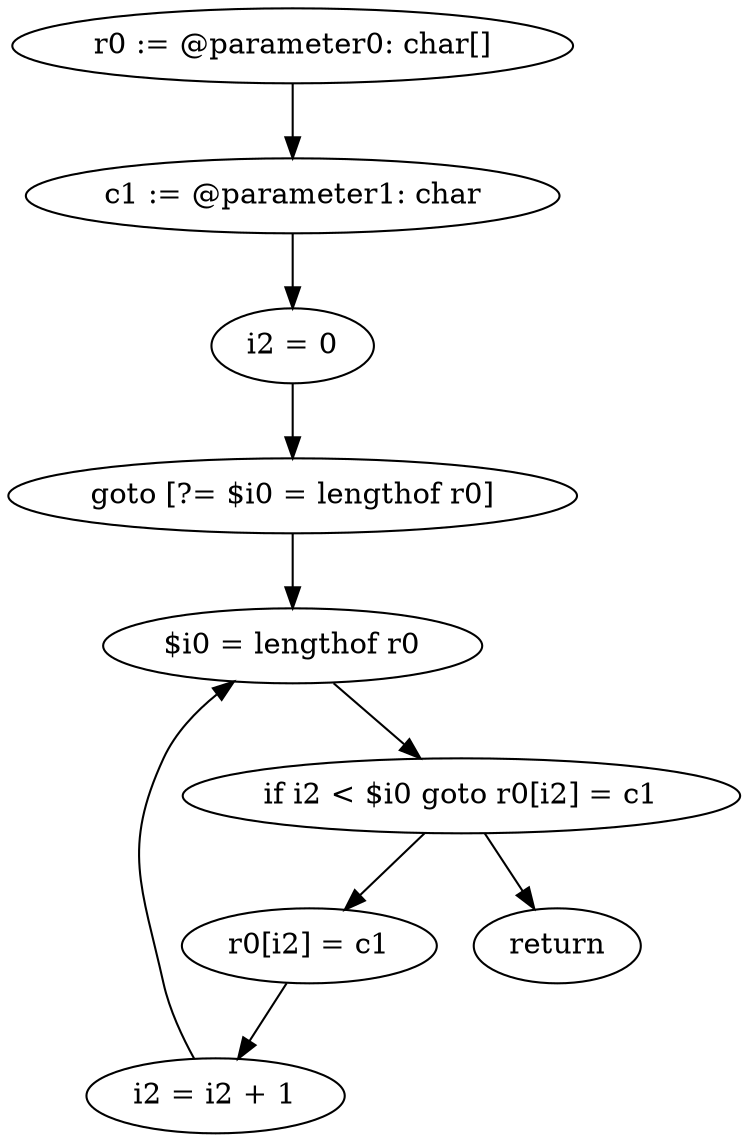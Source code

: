 digraph "unitGraph" {
    "r0 := @parameter0: char[]"
    "c1 := @parameter1: char"
    "i2 = 0"
    "goto [?= $i0 = lengthof r0]"
    "r0[i2] = c1"
    "i2 = i2 + 1"
    "$i0 = lengthof r0"
    "if i2 < $i0 goto r0[i2] = c1"
    "return"
    "r0 := @parameter0: char[]"->"c1 := @parameter1: char";
    "c1 := @parameter1: char"->"i2 = 0";
    "i2 = 0"->"goto [?= $i0 = lengthof r0]";
    "goto [?= $i0 = lengthof r0]"->"$i0 = lengthof r0";
    "r0[i2] = c1"->"i2 = i2 + 1";
    "i2 = i2 + 1"->"$i0 = lengthof r0";
    "$i0 = lengthof r0"->"if i2 < $i0 goto r0[i2] = c1";
    "if i2 < $i0 goto r0[i2] = c1"->"return";
    "if i2 < $i0 goto r0[i2] = c1"->"r0[i2] = c1";
}
